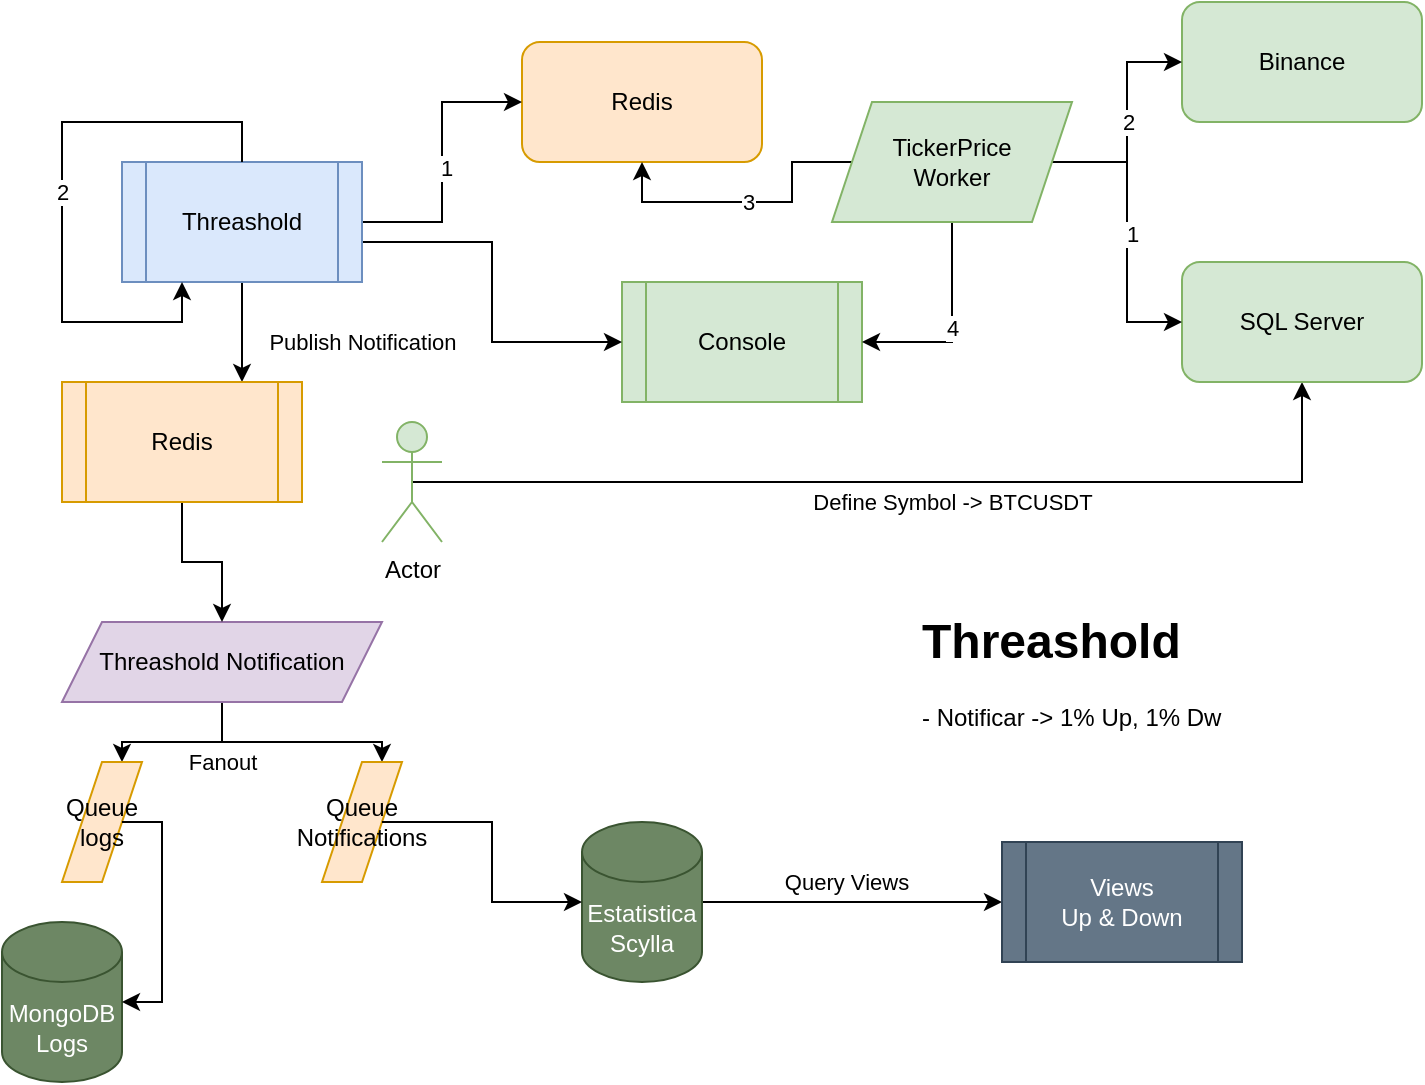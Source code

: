 <mxfile version="23.0.2" type="device">
  <diagram name="Página-1" id="orKtkqgNnEhuvpbU4lRC">
    <mxGraphModel dx="896" dy="561" grid="1" gridSize="10" guides="1" tooltips="1" connect="1" arrows="1" fold="1" page="1" pageScale="1" pageWidth="850" pageHeight="1100" math="0" shadow="0">
      <root>
        <mxCell id="0" />
        <mxCell id="1" parent="0" />
        <mxCell id="g9TUhTmFaGRDurfYE0z2-6" style="edgeStyle=orthogonalEdgeStyle;rounded=0;orthogonalLoop=1;jettySize=auto;html=1;exitX=0.5;exitY=0.5;exitDx=0;exitDy=0;exitPerimeter=0;entryX=0.5;entryY=1;entryDx=0;entryDy=0;" parent="1" source="6Vy0_xkDUqe9r4v5dvLa-1" target="g9TUhTmFaGRDurfYE0z2-1" edge="1">
          <mxGeometry relative="1" as="geometry" />
        </mxCell>
        <mxCell id="g9TUhTmFaGRDurfYE0z2-7" value="Define Symbol -&amp;gt; BTCUSDT" style="edgeLabel;html=1;align=center;verticalAlign=middle;resizable=0;points=[];" parent="g9TUhTmFaGRDurfYE0z2-6" vertex="1" connectable="0">
          <mxGeometry x="0.106" y="-3" relative="1" as="geometry">
            <mxPoint x="-4" y="7" as="offset" />
          </mxGeometry>
        </mxCell>
        <mxCell id="6Vy0_xkDUqe9r4v5dvLa-1" value="Actor" style="shape=umlActor;verticalLabelPosition=bottom;verticalAlign=top;html=1;outlineConnect=0;fillColor=#d5e8d4;strokeColor=#82b366;" parent="1" vertex="1">
          <mxGeometry x="200" y="250" width="30" height="60" as="geometry" />
        </mxCell>
        <mxCell id="g9TUhTmFaGRDurfYE0z2-1" value="SQL Server" style="rounded=1;whiteSpace=wrap;html=1;fillColor=#d5e8d4;strokeColor=#82b366;" parent="1" vertex="1">
          <mxGeometry x="600" y="170" width="120" height="60" as="geometry" />
        </mxCell>
        <mxCell id="g9TUhTmFaGRDurfYE0z2-2" value="Binance" style="rounded=1;whiteSpace=wrap;html=1;fillColor=#d5e8d4;strokeColor=#82b366;" parent="1" vertex="1">
          <mxGeometry x="600" y="40" width="120" height="60" as="geometry" />
        </mxCell>
        <mxCell id="g9TUhTmFaGRDurfYE0z2-4" value="Redis" style="rounded=1;whiteSpace=wrap;html=1;fillColor=#ffe6cc;strokeColor=#d79b00;" parent="1" vertex="1">
          <mxGeometry x="270" y="60" width="120" height="60" as="geometry" />
        </mxCell>
        <mxCell id="g9TUhTmFaGRDurfYE0z2-5" value="Console" style="shape=process;whiteSpace=wrap;html=1;backgroundOutline=1;fillColor=#d5e8d4;strokeColor=#82b366;" parent="1" vertex="1">
          <mxGeometry x="320" y="180" width="120" height="60" as="geometry" />
        </mxCell>
        <mxCell id="g9TUhTmFaGRDurfYE0z2-9" style="edgeStyle=orthogonalEdgeStyle;rounded=0;orthogonalLoop=1;jettySize=auto;html=1;entryX=0;entryY=0.5;entryDx=0;entryDy=0;" parent="1" source="g9TUhTmFaGRDurfYE0z2-8" target="g9TUhTmFaGRDurfYE0z2-1" edge="1">
          <mxGeometry relative="1" as="geometry" />
        </mxCell>
        <mxCell id="g9TUhTmFaGRDurfYE0z2-10" value="1" style="edgeLabel;html=1;align=center;verticalAlign=middle;resizable=0;points=[];" parent="g9TUhTmFaGRDurfYE0z2-9" vertex="1" connectable="0">
          <mxGeometry x="0.008" y="2" relative="1" as="geometry">
            <mxPoint as="offset" />
          </mxGeometry>
        </mxCell>
        <mxCell id="g9TUhTmFaGRDurfYE0z2-11" value="2" style="edgeStyle=orthogonalEdgeStyle;rounded=0;orthogonalLoop=1;jettySize=auto;html=1;entryX=0;entryY=0.5;entryDx=0;entryDy=0;" parent="1" source="g9TUhTmFaGRDurfYE0z2-8" target="g9TUhTmFaGRDurfYE0z2-2" edge="1">
          <mxGeometry relative="1" as="geometry" />
        </mxCell>
        <mxCell id="g9TUhTmFaGRDurfYE0z2-12" value="3" style="edgeStyle=orthogonalEdgeStyle;rounded=0;orthogonalLoop=1;jettySize=auto;html=1;entryX=0.5;entryY=1;entryDx=0;entryDy=0;" parent="1" source="g9TUhTmFaGRDurfYE0z2-8" target="g9TUhTmFaGRDurfYE0z2-4" edge="1">
          <mxGeometry relative="1" as="geometry" />
        </mxCell>
        <mxCell id="g9TUhTmFaGRDurfYE0z2-13" value="4" style="edgeStyle=orthogonalEdgeStyle;rounded=0;orthogonalLoop=1;jettySize=auto;html=1;entryX=1;entryY=0.5;entryDx=0;entryDy=0;" parent="1" source="g9TUhTmFaGRDurfYE0z2-8" target="g9TUhTmFaGRDurfYE0z2-5" edge="1">
          <mxGeometry relative="1" as="geometry" />
        </mxCell>
        <mxCell id="g9TUhTmFaGRDurfYE0z2-8" value="TickerPrice&lt;br&gt;Worker" style="shape=parallelogram;perimeter=parallelogramPerimeter;whiteSpace=wrap;html=1;fixedSize=1;fillColor=#d5e8d4;strokeColor=#82b366;" parent="1" vertex="1">
          <mxGeometry x="425" y="90" width="120" height="60" as="geometry" />
        </mxCell>
        <mxCell id="g9TUhTmFaGRDurfYE0z2-15" style="edgeStyle=orthogonalEdgeStyle;rounded=0;orthogonalLoop=1;jettySize=auto;html=1;entryX=0;entryY=0.5;entryDx=0;entryDy=0;" parent="1" source="g9TUhTmFaGRDurfYE0z2-14" target="g9TUhTmFaGRDurfYE0z2-4" edge="1">
          <mxGeometry relative="1" as="geometry" />
        </mxCell>
        <mxCell id="g9TUhTmFaGRDurfYE0z2-17" value="1" style="edgeLabel;html=1;align=center;verticalAlign=middle;resizable=0;points=[];" parent="g9TUhTmFaGRDurfYE0z2-15" vertex="1" connectable="0">
          <mxGeometry x="-0.037" y="-2" relative="1" as="geometry">
            <mxPoint as="offset" />
          </mxGeometry>
        </mxCell>
        <mxCell id="G_dlDyoEbi96RCxGxSzA-3" style="edgeStyle=orthogonalEdgeStyle;rounded=0;orthogonalLoop=1;jettySize=auto;html=1;entryX=0.75;entryY=0;entryDx=0;entryDy=0;" edge="1" parent="1" source="g9TUhTmFaGRDurfYE0z2-14" target="G_dlDyoEbi96RCxGxSzA-2">
          <mxGeometry relative="1" as="geometry" />
        </mxCell>
        <mxCell id="G_dlDyoEbi96RCxGxSzA-4" value="Publish Notification" style="edgeLabel;html=1;align=center;verticalAlign=middle;resizable=0;points=[];" vertex="1" connectable="0" parent="G_dlDyoEbi96RCxGxSzA-3">
          <mxGeometry x="0.2" y="1" relative="1" as="geometry">
            <mxPoint x="59" as="offset" />
          </mxGeometry>
        </mxCell>
        <mxCell id="G_dlDyoEbi96RCxGxSzA-20" style="edgeStyle=orthogonalEdgeStyle;rounded=0;orthogonalLoop=1;jettySize=auto;html=1;entryX=0;entryY=0.5;entryDx=0;entryDy=0;" edge="1" parent="1" source="g9TUhTmFaGRDurfYE0z2-14" target="g9TUhTmFaGRDurfYE0z2-5">
          <mxGeometry relative="1" as="geometry">
            <Array as="points">
              <mxPoint x="255" y="160" />
              <mxPoint x="255" y="210" />
            </Array>
          </mxGeometry>
        </mxCell>
        <mxCell id="g9TUhTmFaGRDurfYE0z2-14" value="Threashold" style="shape=process;whiteSpace=wrap;html=1;backgroundOutline=1;fillColor=#dae8fc;strokeColor=#6c8ebf;" parent="1" vertex="1">
          <mxGeometry x="70" y="120" width="120" height="60" as="geometry" />
        </mxCell>
        <mxCell id="g9TUhTmFaGRDurfYE0z2-16" value="2" style="edgeStyle=orthogonalEdgeStyle;rounded=0;orthogonalLoop=1;jettySize=auto;html=1;entryX=0.25;entryY=1;entryDx=0;entryDy=0;" parent="1" source="g9TUhTmFaGRDurfYE0z2-14" target="g9TUhTmFaGRDurfYE0z2-14" edge="1">
          <mxGeometry relative="1" as="geometry">
            <Array as="points">
              <mxPoint x="130" y="100" />
              <mxPoint x="40" y="100" />
              <mxPoint x="40" y="200" />
              <mxPoint x="100" y="200" />
            </Array>
          </mxGeometry>
        </mxCell>
        <mxCell id="g9TUhTmFaGRDurfYE0z2-20" value="&lt;h1&gt;Threashold&lt;br&gt;&lt;/h1&gt;&lt;p&gt;- Notificar -&amp;gt; 1% Up, 1% Dw&lt;br&gt;&lt;/p&gt;" style="text;html=1;strokeColor=none;fillColor=none;spacing=5;spacingTop=-20;whiteSpace=wrap;overflow=hidden;rounded=0;" parent="1" vertex="1">
          <mxGeometry x="465" y="340" width="185" height="80" as="geometry" />
        </mxCell>
        <mxCell id="g9TUhTmFaGRDurfYE0z2-26" style="edgeStyle=orthogonalEdgeStyle;rounded=0;orthogonalLoop=1;jettySize=auto;html=1;" parent="1" source="g9TUhTmFaGRDurfYE0z2-21" target="g9TUhTmFaGRDurfYE0z2-24" edge="1">
          <mxGeometry relative="1" as="geometry" />
        </mxCell>
        <mxCell id="G_dlDyoEbi96RCxGxSzA-17" value="Query Views" style="edgeLabel;html=1;align=center;verticalAlign=middle;resizable=0;points=[];" vertex="1" connectable="0" parent="g9TUhTmFaGRDurfYE0z2-26">
          <mxGeometry x="-0.04" y="-2" relative="1" as="geometry">
            <mxPoint y="-12" as="offset" />
          </mxGeometry>
        </mxCell>
        <mxCell id="g9TUhTmFaGRDurfYE0z2-21" value="Estatistica&lt;br&gt;Scylla" style="shape=cylinder3;whiteSpace=wrap;html=1;boundedLbl=1;backgroundOutline=1;size=15;fillColor=#6d8764;fontColor=#ffffff;strokeColor=#3A5431;" parent="1" vertex="1">
          <mxGeometry x="300" y="450" width="60" height="80" as="geometry" />
        </mxCell>
        <mxCell id="g9TUhTmFaGRDurfYE0z2-24" value="Views&lt;br&gt;Up &amp;amp; Down&lt;br&gt;" style="shape=process;whiteSpace=wrap;html=1;backgroundOutline=1;fillColor=#647687;fontColor=#ffffff;strokeColor=#314354;" parent="1" vertex="1">
          <mxGeometry x="510" y="460" width="120" height="60" as="geometry" />
        </mxCell>
        <mxCell id="G_dlDyoEbi96RCxGxSzA-10" style="edgeStyle=orthogonalEdgeStyle;rounded=0;orthogonalLoop=1;jettySize=auto;html=1;entryX=0.75;entryY=0;entryDx=0;entryDy=0;" edge="1" parent="1" source="G_dlDyoEbi96RCxGxSzA-1" target="G_dlDyoEbi96RCxGxSzA-8">
          <mxGeometry relative="1" as="geometry" />
        </mxCell>
        <mxCell id="G_dlDyoEbi96RCxGxSzA-13" style="edgeStyle=orthogonalEdgeStyle;rounded=0;orthogonalLoop=1;jettySize=auto;html=1;entryX=0.75;entryY=0;entryDx=0;entryDy=0;" edge="1" parent="1" source="G_dlDyoEbi96RCxGxSzA-1" target="G_dlDyoEbi96RCxGxSzA-12">
          <mxGeometry relative="1" as="geometry" />
        </mxCell>
        <mxCell id="G_dlDyoEbi96RCxGxSzA-14" value="Fanout" style="edgeLabel;html=1;align=center;verticalAlign=middle;resizable=0;points=[];" vertex="1" connectable="0" parent="G_dlDyoEbi96RCxGxSzA-13">
          <mxGeometry x="-0.327" y="-2" relative="1" as="geometry">
            <mxPoint x="-17" y="8" as="offset" />
          </mxGeometry>
        </mxCell>
        <mxCell id="G_dlDyoEbi96RCxGxSzA-1" value="Threashold Notification" style="shape=parallelogram;perimeter=parallelogramPerimeter;whiteSpace=wrap;html=1;fixedSize=1;fillColor=#e1d5e7;strokeColor=#9673a6;" vertex="1" parent="1">
          <mxGeometry x="40" y="350" width="160" height="40" as="geometry" />
        </mxCell>
        <mxCell id="G_dlDyoEbi96RCxGxSzA-5" style="edgeStyle=orthogonalEdgeStyle;rounded=0;orthogonalLoop=1;jettySize=auto;html=1;entryX=0.5;entryY=0;entryDx=0;entryDy=0;" edge="1" parent="1" source="G_dlDyoEbi96RCxGxSzA-2" target="G_dlDyoEbi96RCxGxSzA-1">
          <mxGeometry relative="1" as="geometry" />
        </mxCell>
        <mxCell id="G_dlDyoEbi96RCxGxSzA-2" value="Redis" style="shape=process;whiteSpace=wrap;html=1;backgroundOutline=1;fillColor=#ffe6cc;strokeColor=#d79b00;" vertex="1" parent="1">
          <mxGeometry x="40" y="230" width="120" height="60" as="geometry" />
        </mxCell>
        <mxCell id="G_dlDyoEbi96RCxGxSzA-7" value="MongoDB&lt;br&gt;Logs" style="shape=cylinder3;whiteSpace=wrap;html=1;boundedLbl=1;backgroundOutline=1;size=15;fillColor=#6d8764;fontColor=#ffffff;strokeColor=#3A5431;" vertex="1" parent="1">
          <mxGeometry x="10" y="500" width="60" height="80" as="geometry" />
        </mxCell>
        <mxCell id="G_dlDyoEbi96RCxGxSzA-8" value="Queue&lt;br&gt;logs" style="shape=parallelogram;perimeter=parallelogramPerimeter;whiteSpace=wrap;html=1;fixedSize=1;fillColor=#ffe6cc;strokeColor=#d79b00;" vertex="1" parent="1">
          <mxGeometry x="40" y="420" width="40" height="60" as="geometry" />
        </mxCell>
        <mxCell id="G_dlDyoEbi96RCxGxSzA-12" value="Queue&lt;br&gt;Notifications" style="shape=parallelogram;perimeter=parallelogramPerimeter;whiteSpace=wrap;html=1;fixedSize=1;fillColor=#ffe6cc;strokeColor=#d79b00;" vertex="1" parent="1">
          <mxGeometry x="170" y="420" width="40" height="60" as="geometry" />
        </mxCell>
        <mxCell id="G_dlDyoEbi96RCxGxSzA-16" style="edgeStyle=orthogonalEdgeStyle;rounded=0;orthogonalLoop=1;jettySize=auto;html=1;entryX=0;entryY=0.5;entryDx=0;entryDy=0;entryPerimeter=0;" edge="1" parent="1" source="G_dlDyoEbi96RCxGxSzA-12" target="g9TUhTmFaGRDurfYE0z2-21">
          <mxGeometry relative="1" as="geometry" />
        </mxCell>
        <mxCell id="G_dlDyoEbi96RCxGxSzA-24" style="edgeStyle=orthogonalEdgeStyle;rounded=0;orthogonalLoop=1;jettySize=auto;html=1;entryX=1;entryY=0.5;entryDx=0;entryDy=0;entryPerimeter=0;" edge="1" parent="1" source="G_dlDyoEbi96RCxGxSzA-8" target="G_dlDyoEbi96RCxGxSzA-7">
          <mxGeometry relative="1" as="geometry">
            <Array as="points">
              <mxPoint x="90" y="450" />
              <mxPoint x="90" y="540" />
            </Array>
          </mxGeometry>
        </mxCell>
      </root>
    </mxGraphModel>
  </diagram>
</mxfile>
